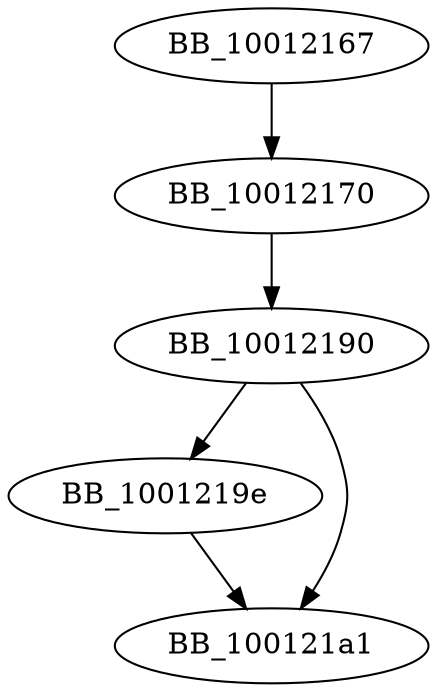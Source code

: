 DiGraph __startOneArgErrorHandling{
BB_10012167->BB_10012170
BB_10012170->BB_10012190
BB_10012190->BB_1001219e
BB_10012190->BB_100121a1
BB_1001219e->BB_100121a1
}
